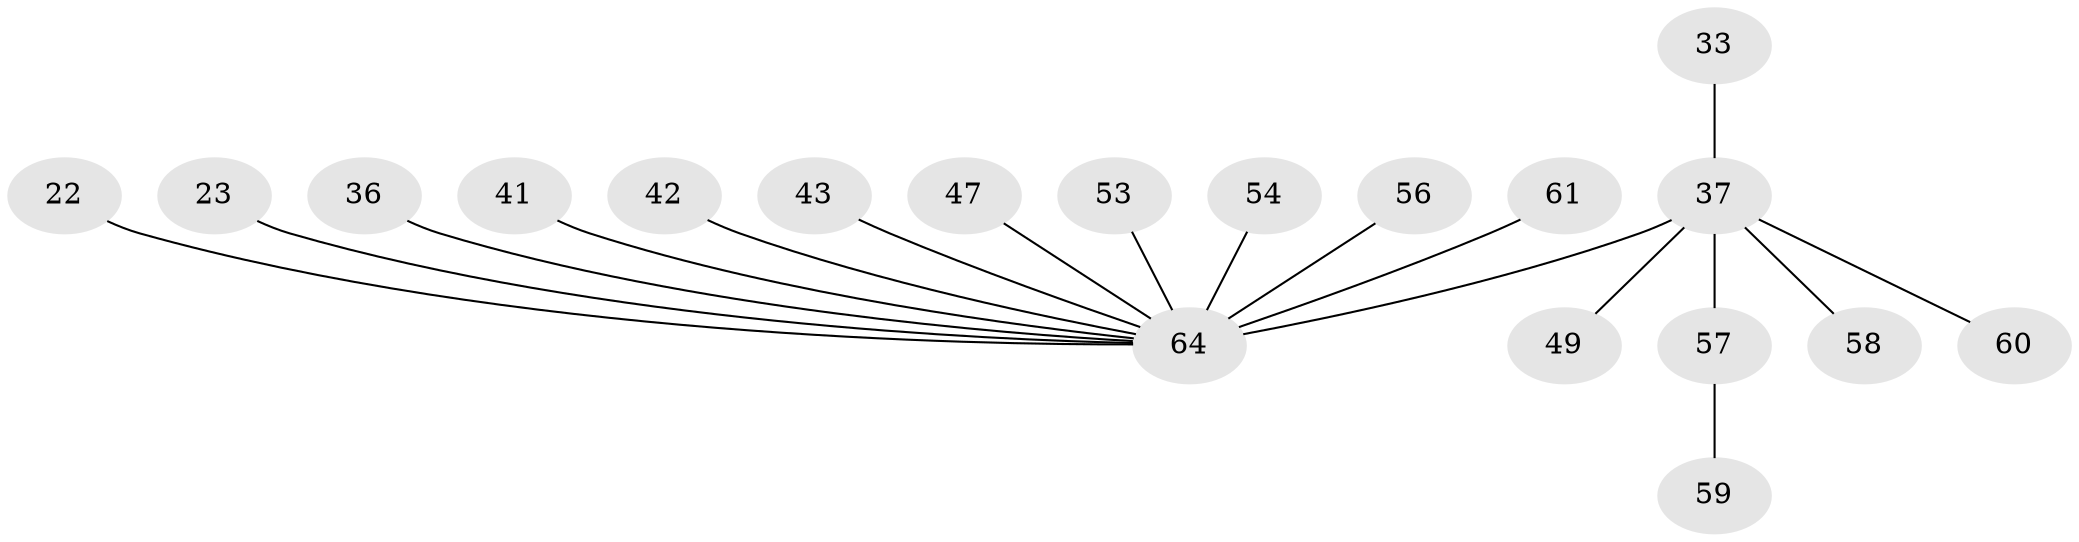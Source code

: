 // original degree distribution, {5: 0.0625, 2: 0.34375, 3: 0.203125, 4: 0.0625, 1: 0.328125}
// Generated by graph-tools (version 1.1) at 2025/44/03/04/25 21:44:53]
// undirected, 19 vertices, 18 edges
graph export_dot {
graph [start="1"]
  node [color=gray90,style=filled];
  22;
  23;
  33;
  36;
  37 [super="+19+24+30"];
  41;
  42;
  43;
  47;
  49 [super="+26"];
  53 [super="+18"];
  54;
  56;
  57 [super="+50"];
  58;
  59 [super="+55"];
  60 [super="+44"];
  61;
  64 [super="+40+52+45+63+62"];
  22 -- 64;
  23 -- 64;
  33 -- 37;
  36 -- 64;
  37 -- 58;
  37 -- 49;
  37 -- 64 [weight=6];
  37 -- 60;
  37 -- 57 [weight=2];
  41 -- 64;
  42 -- 64;
  43 -- 64;
  47 -- 64;
  53 -- 64 [weight=2];
  54 -- 64;
  56 -- 64;
  57 -- 59;
  61 -- 64;
}
